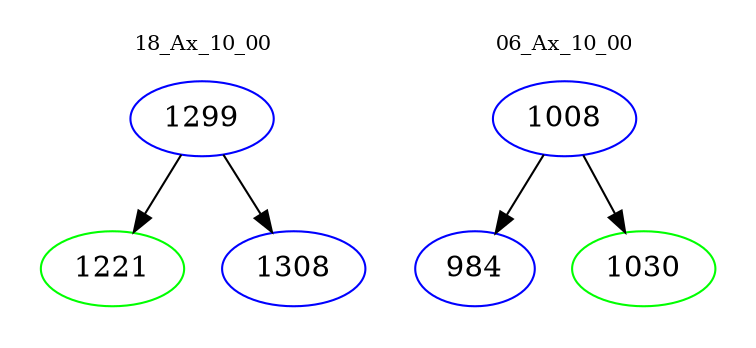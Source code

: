 digraph{
subgraph cluster_0 {
color = white
label = "18_Ax_10_00";
fontsize=10;
T0_1299 [label="1299", color="blue"]
T0_1299 -> T0_1221 [color="black"]
T0_1221 [label="1221", color="green"]
T0_1299 -> T0_1308 [color="black"]
T0_1308 [label="1308", color="blue"]
}
subgraph cluster_1 {
color = white
label = "06_Ax_10_00";
fontsize=10;
T1_1008 [label="1008", color="blue"]
T1_1008 -> T1_984 [color="black"]
T1_984 [label="984", color="blue"]
T1_1008 -> T1_1030 [color="black"]
T1_1030 [label="1030", color="green"]
}
}
